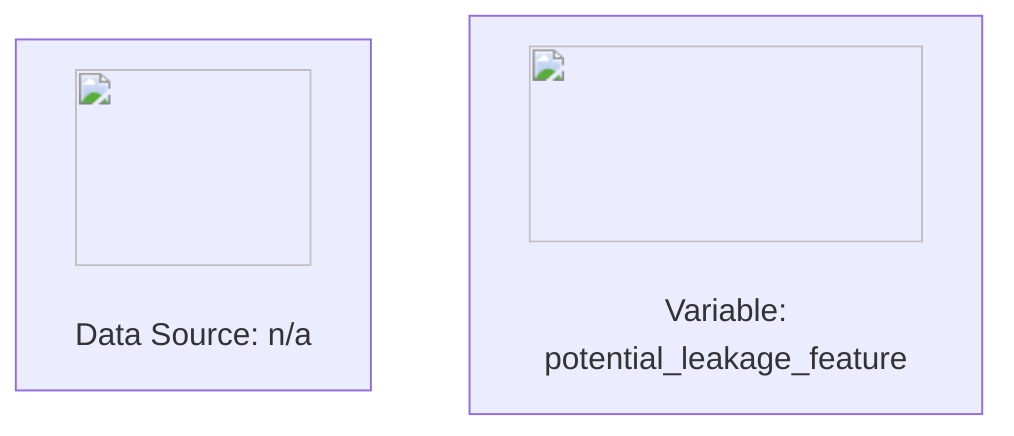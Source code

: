 flowchart TD
    A["<img src='icons/database.svg' width=100 height=100/> <br/> Data Source: n/a"]
    B["<img src='icons/file.svg' width=100 height=100/> <br/> Variable: potential_leakage_feature"]